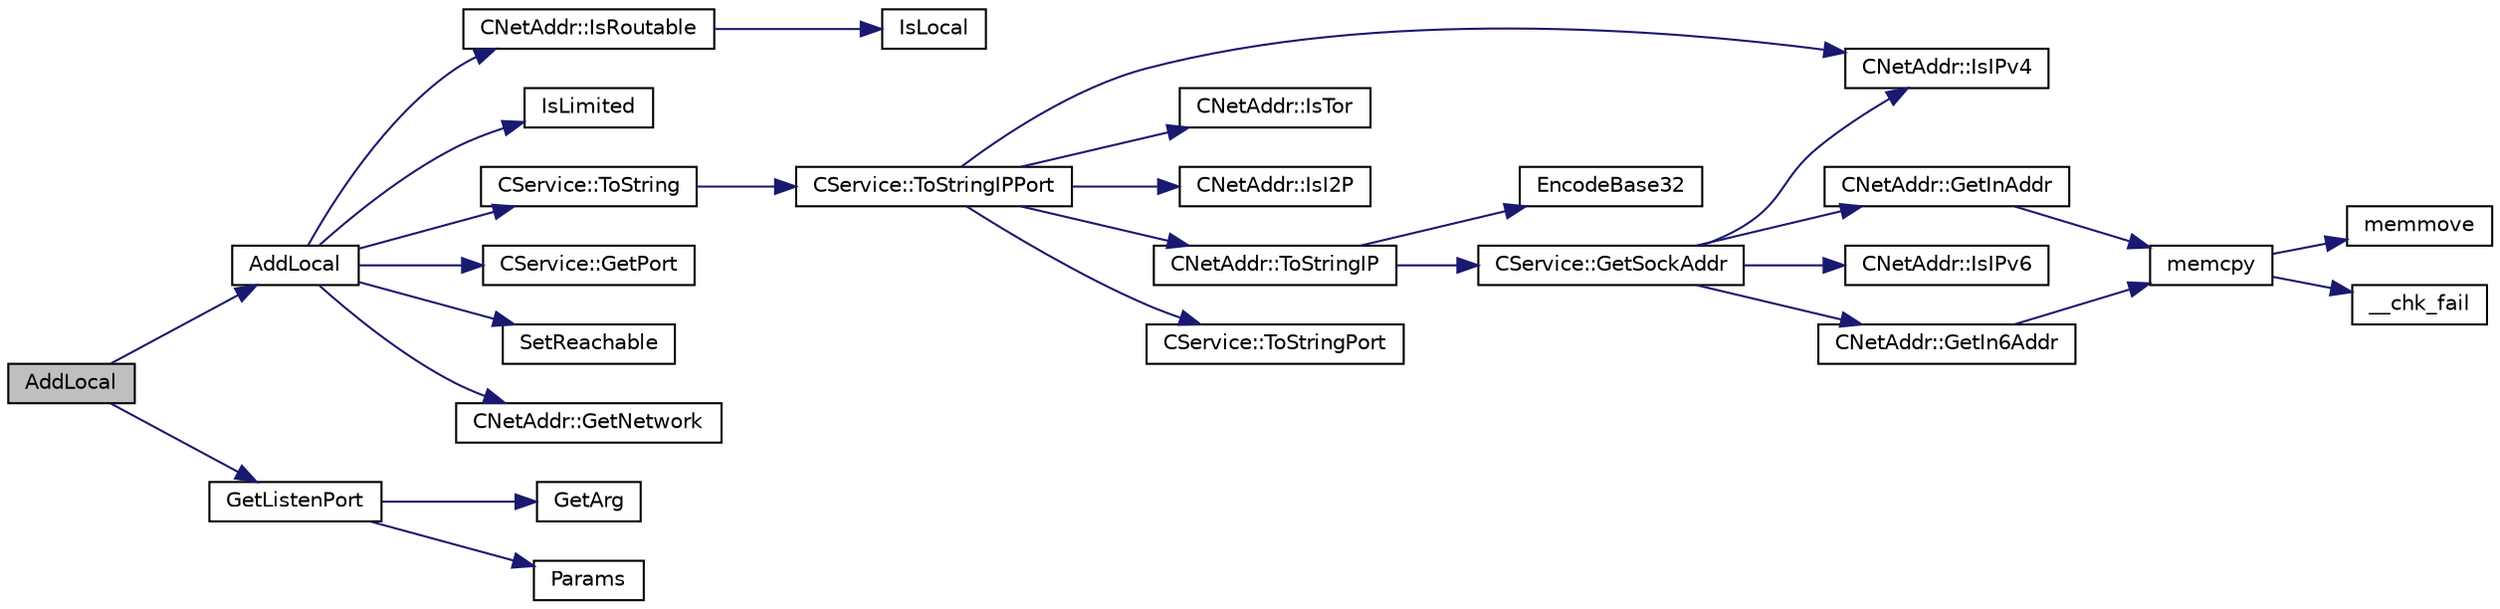 digraph "AddLocal"
{
  edge [fontname="Helvetica",fontsize="10",labelfontname="Helvetica",labelfontsize="10"];
  node [fontname="Helvetica",fontsize="10",shape=record];
  rankdir="LR";
  Node24 [label="AddLocal",height=0.2,width=0.4,color="black", fillcolor="grey75", style="filled", fontcolor="black"];
  Node24 -> Node25 [color="midnightblue",fontsize="10",style="solid",fontname="Helvetica"];
  Node25 [label="AddLocal",height=0.2,width=0.4,color="black", fillcolor="white", style="filled",URL="$net_8cpp.html#abb92a02eecc581e8927c8a6e31968645"];
  Node25 -> Node26 [color="midnightblue",fontsize="10",style="solid",fontname="Helvetica"];
  Node26 [label="CNetAddr::IsRoutable",height=0.2,width=0.4,color="black", fillcolor="white", style="filled",URL="$class_c_net_addr.html#a4e3b2fea2a6151c76684b3812df4a5c3"];
  Node26 -> Node27 [color="midnightblue",fontsize="10",style="solid",fontname="Helvetica"];
  Node27 [label="IsLocal",height=0.2,width=0.4,color="black", fillcolor="white", style="filled",URL="$net_8cpp.html#a16fa1bd4d34c4c29c90903fc3cdf7517",tooltip="check whether a given address is potentially local "];
  Node25 -> Node28 [color="midnightblue",fontsize="10",style="solid",fontname="Helvetica"];
  Node28 [label="IsLimited",height=0.2,width=0.4,color="black", fillcolor="white", style="filled",URL="$net_8cpp.html#a96eb2fba6d80870802ac787b6ada4beb"];
  Node25 -> Node29 [color="midnightblue",fontsize="10",style="solid",fontname="Helvetica"];
  Node29 [label="CService::ToString",height=0.2,width=0.4,color="black", fillcolor="white", style="filled",URL="$class_c_service.html#a225473158bc07c87a6a862160d73cfea"];
  Node29 -> Node30 [color="midnightblue",fontsize="10",style="solid",fontname="Helvetica"];
  Node30 [label="CService::ToStringIPPort",height=0.2,width=0.4,color="black", fillcolor="white", style="filled",URL="$class_c_service.html#a224204c838b12eeb49ca7eabe6f75004"];
  Node30 -> Node31 [color="midnightblue",fontsize="10",style="solid",fontname="Helvetica"];
  Node31 [label="CNetAddr::IsIPv4",height=0.2,width=0.4,color="black", fillcolor="white", style="filled",URL="$class_c_net_addr.html#a7021b79e9a33c342b68db09dbb6c2293"];
  Node30 -> Node32 [color="midnightblue",fontsize="10",style="solid",fontname="Helvetica"];
  Node32 [label="CNetAddr::IsTor",height=0.2,width=0.4,color="black", fillcolor="white", style="filled",URL="$class_c_net_addr.html#a4db37b4997ff3b8c57959f2aa915a9a3"];
  Node30 -> Node33 [color="midnightblue",fontsize="10",style="solid",fontname="Helvetica"];
  Node33 [label="CNetAddr::IsI2P",height=0.2,width=0.4,color="black", fillcolor="white", style="filled",URL="$class_c_net_addr.html#afc07b09ccfd8406c5aa30ce009727eab"];
  Node30 -> Node34 [color="midnightblue",fontsize="10",style="solid",fontname="Helvetica"];
  Node34 [label="CNetAddr::ToStringIP",height=0.2,width=0.4,color="black", fillcolor="white", style="filled",URL="$class_c_net_addr.html#a0c8d9b5ed3824546ff4dccca3b28b073"];
  Node34 -> Node35 [color="midnightblue",fontsize="10",style="solid",fontname="Helvetica"];
  Node35 [label="EncodeBase32",height=0.2,width=0.4,color="black", fillcolor="white", style="filled",URL="$util_8cpp.html#a71aa75e646de8a10971f887bc71d9a75"];
  Node34 -> Node36 [color="midnightblue",fontsize="10",style="solid",fontname="Helvetica"];
  Node36 [label="CService::GetSockAddr",height=0.2,width=0.4,color="black", fillcolor="white", style="filled",URL="$class_c_service.html#ac4c6d655fab3af40937f0b0c65581745"];
  Node36 -> Node31 [color="midnightblue",fontsize="10",style="solid",fontname="Helvetica"];
  Node36 -> Node37 [color="midnightblue",fontsize="10",style="solid",fontname="Helvetica"];
  Node37 [label="CNetAddr::GetInAddr",height=0.2,width=0.4,color="black", fillcolor="white", style="filled",URL="$class_c_net_addr.html#a4f73432c55d4acb6b9e4c54833eefea6"];
  Node37 -> Node38 [color="midnightblue",fontsize="10",style="solid",fontname="Helvetica"];
  Node38 [label="memcpy",height=0.2,width=0.4,color="black", fillcolor="white", style="filled",URL="$glibc__compat_8cpp.html#a0f46826ab0466591e136db24394923cf"];
  Node38 -> Node39 [color="midnightblue",fontsize="10",style="solid",fontname="Helvetica"];
  Node39 [label="memmove",height=0.2,width=0.4,color="black", fillcolor="white", style="filled",URL="$glibc__compat_8cpp.html#a9778d49e9029dd75bc53ecbbf9f5e9a1"];
  Node38 -> Node40 [color="midnightblue",fontsize="10",style="solid",fontname="Helvetica"];
  Node40 [label="__chk_fail",height=0.2,width=0.4,color="black", fillcolor="white", style="filled",URL="$glibc__compat_8cpp.html#a424ac71631da5ada2976630ff67051d1"];
  Node36 -> Node41 [color="midnightblue",fontsize="10",style="solid",fontname="Helvetica"];
  Node41 [label="CNetAddr::IsIPv6",height=0.2,width=0.4,color="black", fillcolor="white", style="filled",URL="$class_c_net_addr.html#aad5f7a372c56ccf4d773f728b6b46e18"];
  Node36 -> Node42 [color="midnightblue",fontsize="10",style="solid",fontname="Helvetica"];
  Node42 [label="CNetAddr::GetIn6Addr",height=0.2,width=0.4,color="black", fillcolor="white", style="filled",URL="$class_c_net_addr.html#a3616012f94b27148e5b8e27d943d4884"];
  Node42 -> Node38 [color="midnightblue",fontsize="10",style="solid",fontname="Helvetica"];
  Node30 -> Node43 [color="midnightblue",fontsize="10",style="solid",fontname="Helvetica"];
  Node43 [label="CService::ToStringPort",height=0.2,width=0.4,color="black", fillcolor="white", style="filled",URL="$class_c_service.html#a95d6f24b6a613fca24734ba4e38ef3dc"];
  Node25 -> Node44 [color="midnightblue",fontsize="10",style="solid",fontname="Helvetica"];
  Node44 [label="CService::GetPort",height=0.2,width=0.4,color="black", fillcolor="white", style="filled",URL="$class_c_service.html#a71caa0d6aa6ab12758bde8b6a6bcfd2a"];
  Node25 -> Node45 [color="midnightblue",fontsize="10",style="solid",fontname="Helvetica"];
  Node45 [label="SetReachable",height=0.2,width=0.4,color="black", fillcolor="white", style="filled",URL="$net_8cpp.html#a89098b55df7d627a7a3c7f367cae24e6"];
  Node25 -> Node46 [color="midnightblue",fontsize="10",style="solid",fontname="Helvetica"];
  Node46 [label="CNetAddr::GetNetwork",height=0.2,width=0.4,color="black", fillcolor="white", style="filled",URL="$class_c_net_addr.html#ad0162f2629f552a65acf934e1629c1db"];
  Node24 -> Node47 [color="midnightblue",fontsize="10",style="solid",fontname="Helvetica"];
  Node47 [label="GetListenPort",height=0.2,width=0.4,color="black", fillcolor="white", style="filled",URL="$net_8cpp.html#af6d341a24d761a509fca026458cf2f72"];
  Node47 -> Node48 [color="midnightblue",fontsize="10",style="solid",fontname="Helvetica"];
  Node48 [label="GetArg",height=0.2,width=0.4,color="black", fillcolor="white", style="filled",URL="$util_8cpp.html#a24f685720bf40370e5bd2a192ad50cd8",tooltip="Return string argument or default value. "];
  Node47 -> Node49 [color="midnightblue",fontsize="10",style="solid",fontname="Helvetica"];
  Node49 [label="Params",height=0.2,width=0.4,color="black", fillcolor="white", style="filled",URL="$chainparams_8cpp.html#ace5c5b706d71a324a417dd2db394fd4a",tooltip="Return the currently selected parameters. "];
}
